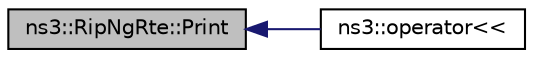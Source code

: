 digraph "ns3::RipNgRte::Print"
{
  edge [fontname="Helvetica",fontsize="10",labelfontname="Helvetica",labelfontsize="10"];
  node [fontname="Helvetica",fontsize="10",shape=record];
  rankdir="LR";
  Node1 [label="ns3::RipNgRte::Print",height=0.2,width=0.4,color="black", fillcolor="grey75", style="filled", fontcolor="black"];
  Node1 -> Node2 [dir="back",color="midnightblue",fontsize="10",style="solid"];
  Node2 [label="ns3::operator\<\<",height=0.2,width=0.4,color="black", fillcolor="white", style="filled",URL="$d7/d2e/namespacens3.html#a1fc5a451063aa459751eac2c9f1c698a",tooltip="Stream insertion operator. "];
}
